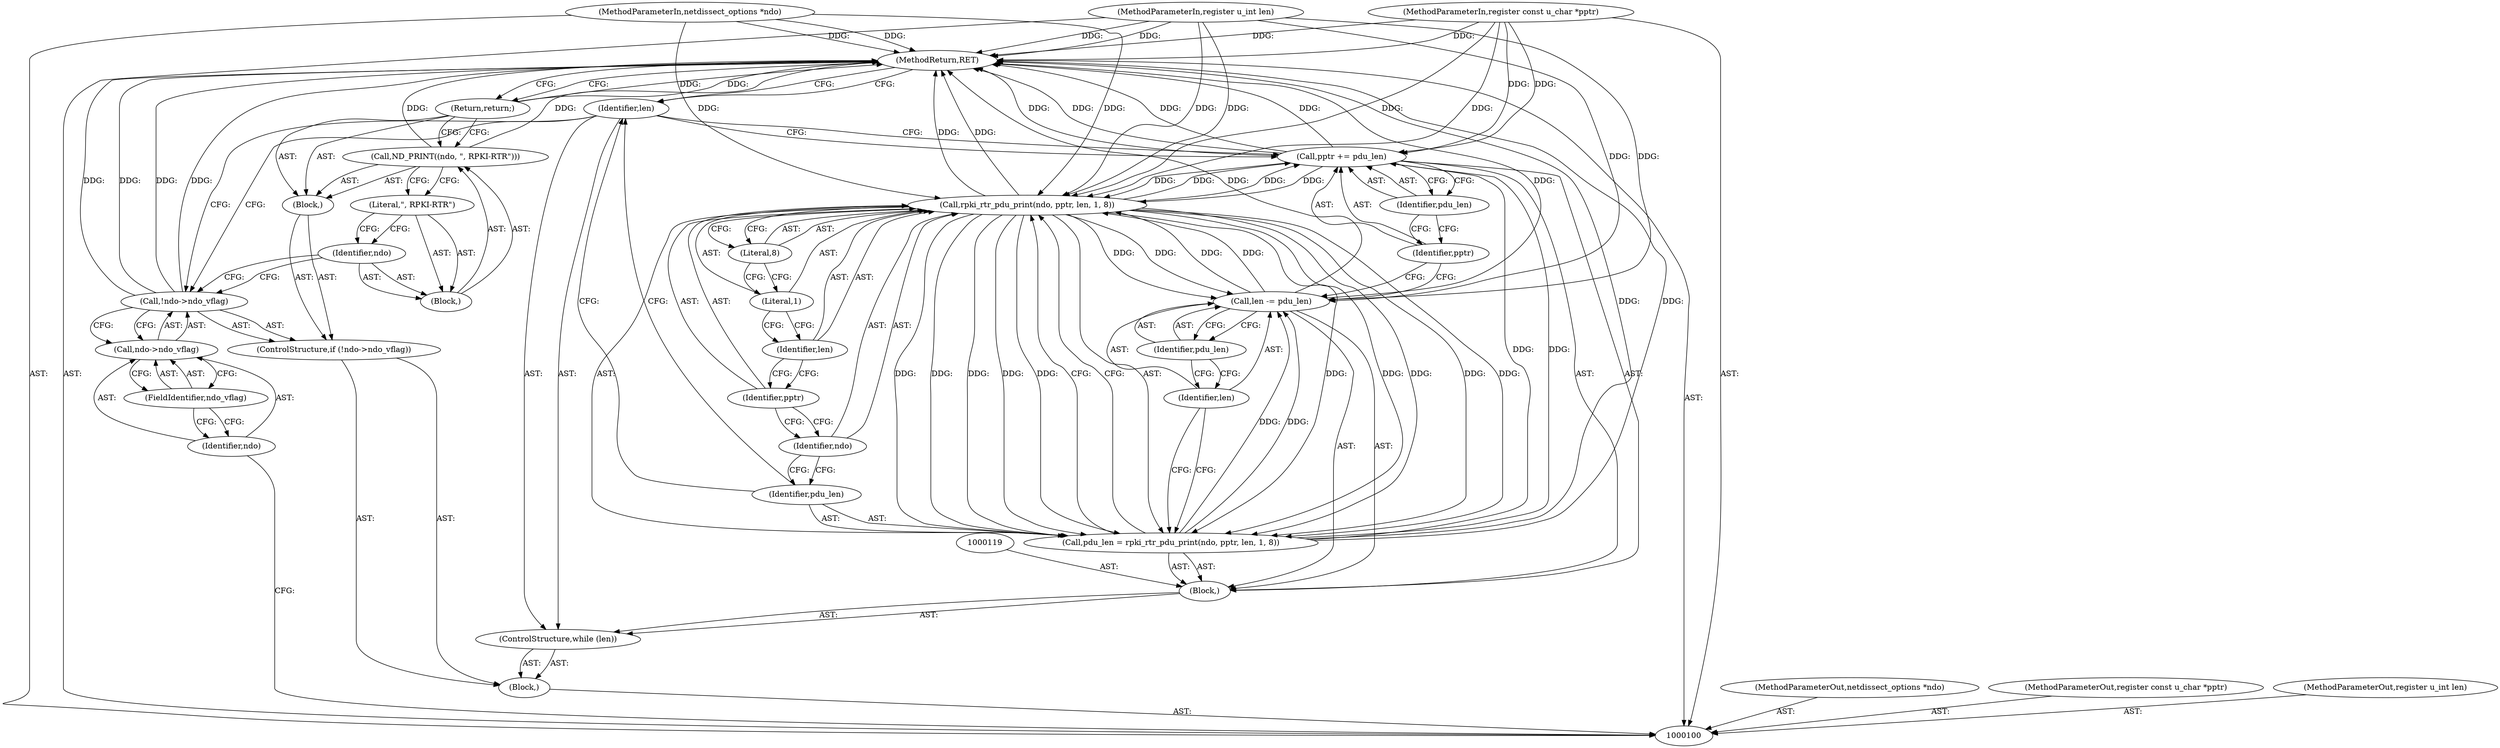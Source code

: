digraph "0_tcpdump_83c64fce3a5226b080e535f5131a8a318f30e79b_0" {
"1000134" [label="(MethodReturn,RET)"];
"1000101" [label="(MethodParameterIn,netdissect_options *ndo)"];
"1000180" [label="(MethodParameterOut,netdissect_options *ndo)"];
"1000102" [label="(MethodParameterIn,register const u_char *pptr)"];
"1000181" [label="(MethodParameterOut,register const u_char *pptr)"];
"1000103" [label="(MethodParameterIn,register u_int len)"];
"1000182" [label="(MethodParameterOut,register u_int len)"];
"1000131" [label="(Call,pptr += pdu_len)"];
"1000132" [label="(Identifier,pptr)"];
"1000133" [label="(Identifier,pdu_len)"];
"1000104" [label="(Block,)"];
"1000107" [label="(Call,ndo->ndo_vflag)"];
"1000108" [label="(Identifier,ndo)"];
"1000109" [label="(FieldIdentifier,ndo_vflag)"];
"1000110" [label="(Block,)"];
"1000105" [label="(ControlStructure,if (!ndo->ndo_vflag))"];
"1000106" [label="(Call,!ndo->ndo_vflag)"];
"1000112" [label="(Block,)"];
"1000113" [label="(Identifier,ndo)"];
"1000114" [label="(Literal,\", RPKI-RTR\")"];
"1000111" [label="(Call,ND_PRINT((ndo, \", RPKI-RTR\")))"];
"1000115" [label="(Return,return;)"];
"1000117" [label="(Identifier,len)"];
"1000116" [label="(ControlStructure,while (len))"];
"1000118" [label="(Block,)"];
"1000122" [label="(Call,rpki_rtr_pdu_print(ndo, pptr, len, 1, 8))"];
"1000123" [label="(Identifier,ndo)"];
"1000124" [label="(Identifier,pptr)"];
"1000125" [label="(Identifier,len)"];
"1000126" [label="(Literal,1)"];
"1000127" [label="(Literal,8)"];
"1000120" [label="(Call,pdu_len = rpki_rtr_pdu_print(ndo, pptr, len, 1, 8))"];
"1000121" [label="(Identifier,pdu_len)"];
"1000128" [label="(Call,len -= pdu_len)"];
"1000129" [label="(Identifier,len)"];
"1000130" [label="(Identifier,pdu_len)"];
"1000134" -> "1000100"  [label="AST: "];
"1000134" -> "1000115"  [label="CFG: "];
"1000134" -> "1000117"  [label="CFG: "];
"1000106" -> "1000134"  [label="DDG: "];
"1000106" -> "1000134"  [label="DDG: "];
"1000120" -> "1000134"  [label="DDG: "];
"1000111" -> "1000134"  [label="DDG: "];
"1000122" -> "1000134"  [label="DDG: "];
"1000131" -> "1000134"  [label="DDG: "];
"1000131" -> "1000134"  [label="DDG: "];
"1000128" -> "1000134"  [label="DDG: "];
"1000103" -> "1000134"  [label="DDG: "];
"1000102" -> "1000134"  [label="DDG: "];
"1000101" -> "1000134"  [label="DDG: "];
"1000115" -> "1000134"  [label="DDG: "];
"1000101" -> "1000100"  [label="AST: "];
"1000101" -> "1000134"  [label="DDG: "];
"1000101" -> "1000122"  [label="DDG: "];
"1000180" -> "1000100"  [label="AST: "];
"1000102" -> "1000100"  [label="AST: "];
"1000102" -> "1000134"  [label="DDG: "];
"1000102" -> "1000122"  [label="DDG: "];
"1000102" -> "1000131"  [label="DDG: "];
"1000181" -> "1000100"  [label="AST: "];
"1000103" -> "1000100"  [label="AST: "];
"1000103" -> "1000134"  [label="DDG: "];
"1000103" -> "1000122"  [label="DDG: "];
"1000103" -> "1000128"  [label="DDG: "];
"1000182" -> "1000100"  [label="AST: "];
"1000131" -> "1000118"  [label="AST: "];
"1000131" -> "1000133"  [label="CFG: "];
"1000132" -> "1000131"  [label="AST: "];
"1000133" -> "1000131"  [label="AST: "];
"1000117" -> "1000131"  [label="CFG: "];
"1000131" -> "1000134"  [label="DDG: "];
"1000131" -> "1000134"  [label="DDG: "];
"1000131" -> "1000122"  [label="DDG: "];
"1000120" -> "1000131"  [label="DDG: "];
"1000122" -> "1000131"  [label="DDG: "];
"1000102" -> "1000131"  [label="DDG: "];
"1000132" -> "1000131"  [label="AST: "];
"1000132" -> "1000128"  [label="CFG: "];
"1000133" -> "1000132"  [label="CFG: "];
"1000133" -> "1000131"  [label="AST: "];
"1000133" -> "1000132"  [label="CFG: "];
"1000131" -> "1000133"  [label="CFG: "];
"1000104" -> "1000100"  [label="AST: "];
"1000105" -> "1000104"  [label="AST: "];
"1000116" -> "1000104"  [label="AST: "];
"1000107" -> "1000106"  [label="AST: "];
"1000107" -> "1000109"  [label="CFG: "];
"1000108" -> "1000107"  [label="AST: "];
"1000109" -> "1000107"  [label="AST: "];
"1000106" -> "1000107"  [label="CFG: "];
"1000108" -> "1000107"  [label="AST: "];
"1000108" -> "1000100"  [label="CFG: "];
"1000109" -> "1000108"  [label="CFG: "];
"1000109" -> "1000107"  [label="AST: "];
"1000109" -> "1000108"  [label="CFG: "];
"1000107" -> "1000109"  [label="CFG: "];
"1000110" -> "1000105"  [label="AST: "];
"1000111" -> "1000110"  [label="AST: "];
"1000115" -> "1000110"  [label="AST: "];
"1000105" -> "1000104"  [label="AST: "];
"1000106" -> "1000105"  [label="AST: "];
"1000110" -> "1000105"  [label="AST: "];
"1000106" -> "1000105"  [label="AST: "];
"1000106" -> "1000107"  [label="CFG: "];
"1000107" -> "1000106"  [label="AST: "];
"1000113" -> "1000106"  [label="CFG: "];
"1000117" -> "1000106"  [label="CFG: "];
"1000106" -> "1000134"  [label="DDG: "];
"1000106" -> "1000134"  [label="DDG: "];
"1000112" -> "1000111"  [label="AST: "];
"1000113" -> "1000112"  [label="AST: "];
"1000114" -> "1000112"  [label="AST: "];
"1000113" -> "1000112"  [label="AST: "];
"1000113" -> "1000106"  [label="CFG: "];
"1000114" -> "1000113"  [label="CFG: "];
"1000114" -> "1000112"  [label="AST: "];
"1000114" -> "1000113"  [label="CFG: "];
"1000111" -> "1000114"  [label="CFG: "];
"1000111" -> "1000110"  [label="AST: "];
"1000111" -> "1000114"  [label="CFG: "];
"1000112" -> "1000111"  [label="AST: "];
"1000115" -> "1000111"  [label="CFG: "];
"1000111" -> "1000134"  [label="DDG: "];
"1000115" -> "1000110"  [label="AST: "];
"1000115" -> "1000111"  [label="CFG: "];
"1000134" -> "1000115"  [label="CFG: "];
"1000115" -> "1000134"  [label="DDG: "];
"1000117" -> "1000116"  [label="AST: "];
"1000117" -> "1000131"  [label="CFG: "];
"1000117" -> "1000106"  [label="CFG: "];
"1000121" -> "1000117"  [label="CFG: "];
"1000134" -> "1000117"  [label="CFG: "];
"1000116" -> "1000104"  [label="AST: "];
"1000117" -> "1000116"  [label="AST: "];
"1000118" -> "1000116"  [label="AST: "];
"1000118" -> "1000116"  [label="AST: "];
"1000119" -> "1000118"  [label="AST: "];
"1000120" -> "1000118"  [label="AST: "];
"1000128" -> "1000118"  [label="AST: "];
"1000131" -> "1000118"  [label="AST: "];
"1000122" -> "1000120"  [label="AST: "];
"1000122" -> "1000127"  [label="CFG: "];
"1000123" -> "1000122"  [label="AST: "];
"1000124" -> "1000122"  [label="AST: "];
"1000125" -> "1000122"  [label="AST: "];
"1000126" -> "1000122"  [label="AST: "];
"1000127" -> "1000122"  [label="AST: "];
"1000120" -> "1000122"  [label="CFG: "];
"1000122" -> "1000134"  [label="DDG: "];
"1000122" -> "1000120"  [label="DDG: "];
"1000122" -> "1000120"  [label="DDG: "];
"1000122" -> "1000120"  [label="DDG: "];
"1000122" -> "1000120"  [label="DDG: "];
"1000122" -> "1000120"  [label="DDG: "];
"1000101" -> "1000122"  [label="DDG: "];
"1000131" -> "1000122"  [label="DDG: "];
"1000102" -> "1000122"  [label="DDG: "];
"1000128" -> "1000122"  [label="DDG: "];
"1000103" -> "1000122"  [label="DDG: "];
"1000122" -> "1000128"  [label="DDG: "];
"1000122" -> "1000131"  [label="DDG: "];
"1000123" -> "1000122"  [label="AST: "];
"1000123" -> "1000121"  [label="CFG: "];
"1000124" -> "1000123"  [label="CFG: "];
"1000124" -> "1000122"  [label="AST: "];
"1000124" -> "1000123"  [label="CFG: "];
"1000125" -> "1000124"  [label="CFG: "];
"1000125" -> "1000122"  [label="AST: "];
"1000125" -> "1000124"  [label="CFG: "];
"1000126" -> "1000125"  [label="CFG: "];
"1000126" -> "1000122"  [label="AST: "];
"1000126" -> "1000125"  [label="CFG: "];
"1000127" -> "1000126"  [label="CFG: "];
"1000127" -> "1000122"  [label="AST: "];
"1000127" -> "1000126"  [label="CFG: "];
"1000122" -> "1000127"  [label="CFG: "];
"1000120" -> "1000118"  [label="AST: "];
"1000120" -> "1000122"  [label="CFG: "];
"1000121" -> "1000120"  [label="AST: "];
"1000122" -> "1000120"  [label="AST: "];
"1000129" -> "1000120"  [label="CFG: "];
"1000120" -> "1000134"  [label="DDG: "];
"1000122" -> "1000120"  [label="DDG: "];
"1000122" -> "1000120"  [label="DDG: "];
"1000122" -> "1000120"  [label="DDG: "];
"1000122" -> "1000120"  [label="DDG: "];
"1000122" -> "1000120"  [label="DDG: "];
"1000120" -> "1000128"  [label="DDG: "];
"1000120" -> "1000131"  [label="DDG: "];
"1000121" -> "1000120"  [label="AST: "];
"1000121" -> "1000117"  [label="CFG: "];
"1000123" -> "1000121"  [label="CFG: "];
"1000128" -> "1000118"  [label="AST: "];
"1000128" -> "1000130"  [label="CFG: "];
"1000129" -> "1000128"  [label="AST: "];
"1000130" -> "1000128"  [label="AST: "];
"1000132" -> "1000128"  [label="CFG: "];
"1000128" -> "1000134"  [label="DDG: "];
"1000128" -> "1000122"  [label="DDG: "];
"1000120" -> "1000128"  [label="DDG: "];
"1000122" -> "1000128"  [label="DDG: "];
"1000103" -> "1000128"  [label="DDG: "];
"1000129" -> "1000128"  [label="AST: "];
"1000129" -> "1000120"  [label="CFG: "];
"1000130" -> "1000129"  [label="CFG: "];
"1000130" -> "1000128"  [label="AST: "];
"1000130" -> "1000129"  [label="CFG: "];
"1000128" -> "1000130"  [label="CFG: "];
}
